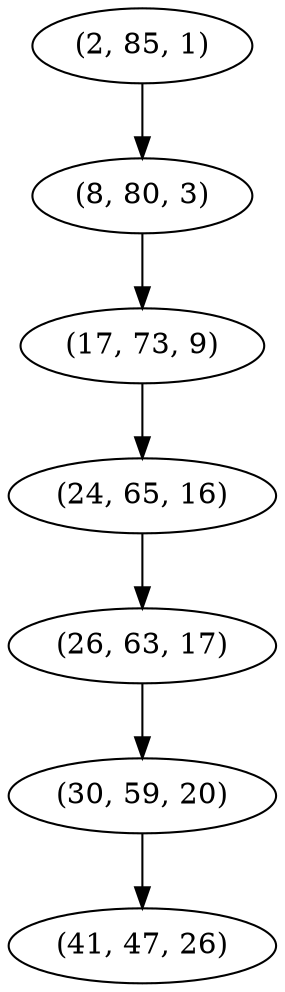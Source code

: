 digraph tree {
    "(2, 85, 1)";
    "(8, 80, 3)";
    "(17, 73, 9)";
    "(24, 65, 16)";
    "(26, 63, 17)";
    "(30, 59, 20)";
    "(41, 47, 26)";
    "(2, 85, 1)" -> "(8, 80, 3)";
    "(8, 80, 3)" -> "(17, 73, 9)";
    "(17, 73, 9)" -> "(24, 65, 16)";
    "(24, 65, 16)" -> "(26, 63, 17)";
    "(26, 63, 17)" -> "(30, 59, 20)";
    "(30, 59, 20)" -> "(41, 47, 26)";
}
